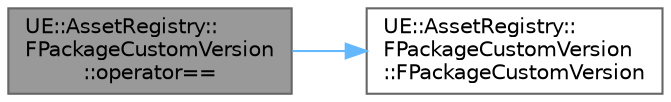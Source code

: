 digraph "UE::AssetRegistry::FPackageCustomVersion::operator=="
{
 // INTERACTIVE_SVG=YES
 // LATEX_PDF_SIZE
  bgcolor="transparent";
  edge [fontname=Helvetica,fontsize=10,labelfontname=Helvetica,labelfontsize=10];
  node [fontname=Helvetica,fontsize=10,shape=box,height=0.2,width=0.4];
  rankdir="LR";
  Node1 [id="Node000001",label="UE::AssetRegistry::\lFPackageCustomVersion\l::operator==",height=0.2,width=0.4,color="gray40", fillcolor="grey60", style="filled", fontcolor="black",tooltip=" "];
  Node1 -> Node2 [id="edge1_Node000001_Node000002",color="steelblue1",style="solid",tooltip=" "];
  Node2 [id="Node000002",label="UE::AssetRegistry::\lFPackageCustomVersion\l::FPackageCustomVersion",height=0.2,width=0.4,color="grey40", fillcolor="white", style="filled",URL="$d8/d23/structUE_1_1AssetRegistry_1_1FPackageCustomVersion.html#ad691732b4a4e897144b9256373c4bdb5",tooltip=" "];
}
